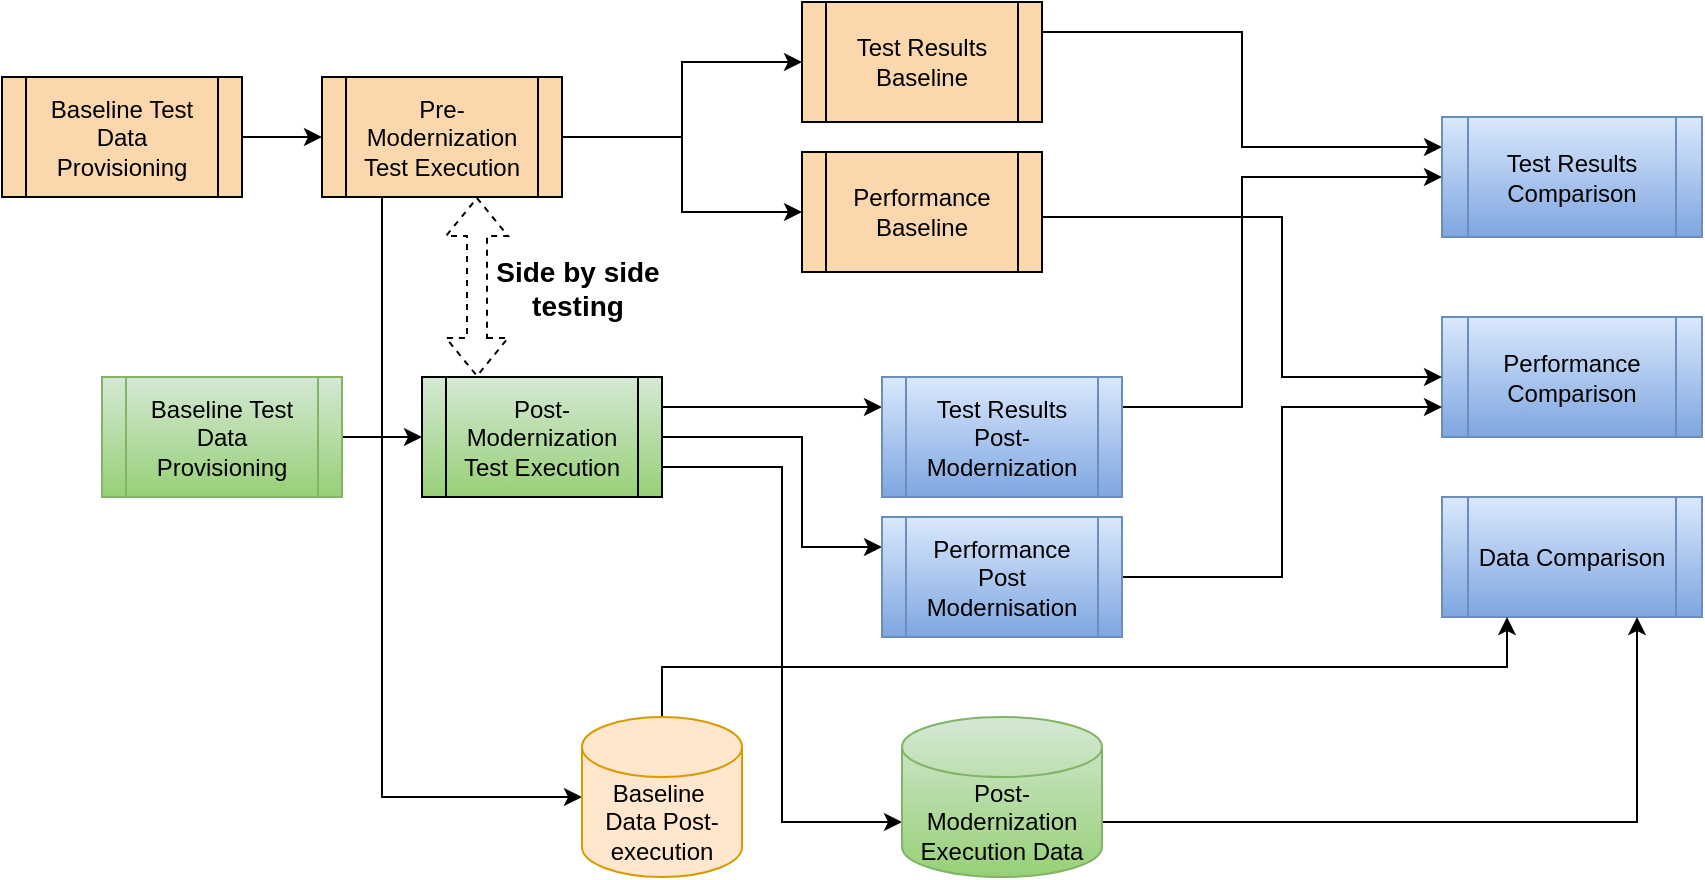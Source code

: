 <mxfile version="20.8.18" type="github">
  <diagram name="Page-1" id="lryW137A7_xecyd_qi0n">
    <mxGraphModel dx="954" dy="647" grid="1" gridSize="10" guides="1" tooltips="1" connect="1" arrows="1" fold="1" page="1" pageScale="1" pageWidth="827" pageHeight="1169" math="0" shadow="0">
      <root>
        <mxCell id="0" />
        <mxCell id="1" parent="0" />
        <mxCell id="WqO82yuMAQhep9-diVYG-1" style="edgeStyle=orthogonalEdgeStyle;rounded=0;orthogonalLoop=1;jettySize=auto;html=1;exitX=1;exitY=0.5;exitDx=0;exitDy=0;entryX=0;entryY=0.5;entryDx=0;entryDy=0;" edge="1" parent="1" source="WqO82yuMAQhep9-diVYG-4" target="WqO82yuMAQhep9-diVYG-6">
          <mxGeometry relative="1" as="geometry" />
        </mxCell>
        <mxCell id="WqO82yuMAQhep9-diVYG-2" style="edgeStyle=orthogonalEdgeStyle;rounded=0;orthogonalLoop=1;jettySize=auto;html=1;exitX=0.25;exitY=1;exitDx=0;exitDy=0;entryX=0;entryY=0.5;entryDx=0;entryDy=0;entryPerimeter=0;" edge="1" parent="1" source="WqO82yuMAQhep9-diVYG-4" target="WqO82yuMAQhep9-diVYG-18">
          <mxGeometry relative="1" as="geometry" />
        </mxCell>
        <mxCell id="WqO82yuMAQhep9-diVYG-3" style="edgeStyle=orthogonalEdgeStyle;rounded=0;orthogonalLoop=1;jettySize=auto;html=1;exitX=1;exitY=0.5;exitDx=0;exitDy=0;" edge="1" parent="1" source="WqO82yuMAQhep9-diVYG-4" target="WqO82yuMAQhep9-diVYG-25">
          <mxGeometry relative="1" as="geometry" />
        </mxCell>
        <mxCell id="WqO82yuMAQhep9-diVYG-4" value="Pre-Modernization Test Execution" style="shape=process;whiteSpace=wrap;html=1;backgroundOutline=1;fillColor=#fad7ac;" vertex="1" parent="1">
          <mxGeometry x="170" y="117.5" width="120" height="60" as="geometry" />
        </mxCell>
        <mxCell id="WqO82yuMAQhep9-diVYG-5" style="edgeStyle=orthogonalEdgeStyle;rounded=0;orthogonalLoop=1;jettySize=auto;html=1;exitX=1;exitY=0.25;exitDx=0;exitDy=0;entryX=0;entryY=0.25;entryDx=0;entryDy=0;" edge="1" parent="1" source="WqO82yuMAQhep9-diVYG-6" target="WqO82yuMAQhep9-diVYG-15">
          <mxGeometry relative="1" as="geometry" />
        </mxCell>
        <mxCell id="WqO82yuMAQhep9-diVYG-6" value="Test Results Baseline" style="shape=process;whiteSpace=wrap;html=1;backgroundOutline=1;fillColor=#fad7ac;" vertex="1" parent="1">
          <mxGeometry x="410" y="80" width="120" height="60" as="geometry" />
        </mxCell>
        <mxCell id="WqO82yuMAQhep9-diVYG-7" style="edgeStyle=orthogonalEdgeStyle;rounded=0;orthogonalLoop=1;jettySize=auto;html=1;exitX=1;exitY=0.5;exitDx=0;exitDy=0;entryX=0;entryY=0.5;entryDx=0;entryDy=0;" edge="1" parent="1" source="WqO82yuMAQhep9-diVYG-8" target="WqO82yuMAQhep9-diVYG-4">
          <mxGeometry relative="1" as="geometry" />
        </mxCell>
        <mxCell id="WqO82yuMAQhep9-diVYG-8" value="Baseline Test Data Provisioning" style="shape=process;whiteSpace=wrap;html=1;backgroundOutline=1;fillColor=#fad7ac;" vertex="1" parent="1">
          <mxGeometry x="10" y="117.5" width="120" height="60" as="geometry" />
        </mxCell>
        <mxCell id="WqO82yuMAQhep9-diVYG-9" style="edgeStyle=orthogonalEdgeStyle;rounded=0;orthogonalLoop=1;jettySize=auto;html=1;exitX=1;exitY=0.75;exitDx=0;exitDy=0;entryX=0;entryY=0;entryDx=0;entryDy=52.5;entryPerimeter=0;" edge="1" parent="1" source="WqO82yuMAQhep9-diVYG-12" target="WqO82yuMAQhep9-diVYG-20">
          <mxGeometry relative="1" as="geometry">
            <Array as="points">
              <mxPoint x="400" y="312.5" />
              <mxPoint x="400" y="490.5" />
            </Array>
          </mxGeometry>
        </mxCell>
        <mxCell id="WqO82yuMAQhep9-diVYG-10" style="edgeStyle=orthogonalEdgeStyle;rounded=0;orthogonalLoop=1;jettySize=auto;html=1;exitX=1;exitY=0.25;exitDx=0;exitDy=0;entryX=0;entryY=0.25;entryDx=0;entryDy=0;" edge="1" parent="1" source="WqO82yuMAQhep9-diVYG-12" target="WqO82yuMAQhep9-diVYG-14">
          <mxGeometry relative="1" as="geometry" />
        </mxCell>
        <mxCell id="WqO82yuMAQhep9-diVYG-11" style="edgeStyle=orthogonalEdgeStyle;rounded=0;orthogonalLoop=1;jettySize=auto;html=1;exitX=1;exitY=0.5;exitDx=0;exitDy=0;entryX=0;entryY=0.25;entryDx=0;entryDy=0;" edge="1" parent="1" source="WqO82yuMAQhep9-diVYG-12" target="WqO82yuMAQhep9-diVYG-27">
          <mxGeometry relative="1" as="geometry">
            <Array as="points">
              <mxPoint x="410" y="297.5" />
              <mxPoint x="410" y="352.5" />
            </Array>
          </mxGeometry>
        </mxCell>
        <mxCell id="WqO82yuMAQhep9-diVYG-12" value="Post-Modernization Test Execution" style="shape=process;whiteSpace=wrap;html=1;backgroundOutline=1;gradientColor=#97d077;fillColor=#d5e8d4;" vertex="1" parent="1">
          <mxGeometry x="220" y="267.5" width="120" height="60" as="geometry" />
        </mxCell>
        <mxCell id="WqO82yuMAQhep9-diVYG-13" style="edgeStyle=orthogonalEdgeStyle;rounded=0;orthogonalLoop=1;jettySize=auto;html=1;exitX=1;exitY=0.25;exitDx=0;exitDy=0;entryX=0;entryY=0.5;entryDx=0;entryDy=0;" edge="1" parent="1" source="WqO82yuMAQhep9-diVYG-14" target="WqO82yuMAQhep9-diVYG-15">
          <mxGeometry relative="1" as="geometry">
            <Array as="points">
              <mxPoint x="630" y="282.5" />
              <mxPoint x="630" y="167.5" />
            </Array>
          </mxGeometry>
        </mxCell>
        <mxCell id="WqO82yuMAQhep9-diVYG-14" value="Test Results Post-Modernization" style="shape=process;whiteSpace=wrap;html=1;backgroundOutline=1;gradientColor=#7ea6e0;fillColor=#dae8fc;strokeColor=#6c8ebf;" vertex="1" parent="1">
          <mxGeometry x="450" y="267.5" width="120" height="60" as="geometry" />
        </mxCell>
        <mxCell id="WqO82yuMAQhep9-diVYG-15" value="Test Results Comparison" style="shape=process;whiteSpace=wrap;html=1;backgroundOutline=1;gradientColor=#7ea6e0;fillColor=#dae8fc;strokeColor=#6c8ebf;" vertex="1" parent="1">
          <mxGeometry x="730" y="137.5" width="130" height="60" as="geometry" />
        </mxCell>
        <mxCell id="WqO82yuMAQhep9-diVYG-16" value="Data Comparison" style="shape=process;whiteSpace=wrap;html=1;backgroundOutline=1;gradientColor=#7ea6e0;fillColor=#dae8fc;strokeColor=#6c8ebf;" vertex="1" parent="1">
          <mxGeometry x="730" y="327.5" width="130" height="60" as="geometry" />
        </mxCell>
        <mxCell id="WqO82yuMAQhep9-diVYG-17" style="edgeStyle=orthogonalEdgeStyle;rounded=0;orthogonalLoop=1;jettySize=auto;html=1;exitX=0.5;exitY=0;exitDx=0;exitDy=0;exitPerimeter=0;entryX=0.25;entryY=1;entryDx=0;entryDy=0;" edge="1" parent="1" source="WqO82yuMAQhep9-diVYG-18" target="WqO82yuMAQhep9-diVYG-16">
          <mxGeometry relative="1" as="geometry" />
        </mxCell>
        <mxCell id="WqO82yuMAQhep9-diVYG-18" value="Baseline&amp;nbsp; Data Post-execution" style="shape=cylinder3;whiteSpace=wrap;html=1;boundedLbl=1;backgroundOutline=1;size=15;fillColor=#ffe6cc;strokeColor=#d79b00;" vertex="1" parent="1">
          <mxGeometry x="300" y="437.5" width="80" height="80" as="geometry" />
        </mxCell>
        <mxCell id="WqO82yuMAQhep9-diVYG-19" style="edgeStyle=orthogonalEdgeStyle;rounded=0;orthogonalLoop=1;jettySize=auto;html=1;exitX=1;exitY=0;exitDx=0;exitDy=52.5;exitPerimeter=0;entryX=0.75;entryY=1;entryDx=0;entryDy=0;" edge="1" parent="1" source="WqO82yuMAQhep9-diVYG-20" target="WqO82yuMAQhep9-diVYG-16">
          <mxGeometry relative="1" as="geometry" />
        </mxCell>
        <mxCell id="WqO82yuMAQhep9-diVYG-20" value="Post-Modernization Execution Data" style="shape=cylinder3;whiteSpace=wrap;html=1;boundedLbl=1;backgroundOutline=1;size=15;fillColor=#d5e8d4;gradientColor=#97d077;strokeColor=#82b366;" vertex="1" parent="1">
          <mxGeometry x="460" y="437.5" width="100" height="80" as="geometry" />
        </mxCell>
        <mxCell id="WqO82yuMAQhep9-diVYG-21" value="" style="shape=flexArrow;endArrow=classic;startArrow=classic;html=1;rounded=0;dashed=1;edgeStyle=orthogonalEdgeStyle;" edge="1" parent="1">
          <mxGeometry width="100" height="100" relative="1" as="geometry">
            <mxPoint x="247.5" y="267.5" as="sourcePoint" />
            <mxPoint x="247.5" y="177.5" as="targetPoint" />
          </mxGeometry>
        </mxCell>
        <mxCell id="WqO82yuMAQhep9-diVYG-22" value="&lt;font style=&quot;font-size: 14px&quot;&gt;&lt;b&gt;Side by side testing&lt;/b&gt;&lt;/font&gt;" style="text;html=1;strokeColor=none;fillColor=none;align=center;verticalAlign=middle;whiteSpace=wrap;rounded=0;" vertex="1" parent="1">
          <mxGeometry x="252.5" y="207.5" width="90" height="30" as="geometry" />
        </mxCell>
        <mxCell id="WqO82yuMAQhep9-diVYG-23" value="Performance Comparison" style="shape=process;whiteSpace=wrap;html=1;backgroundOutline=1;gradientColor=#7ea6e0;fillColor=#dae8fc;strokeColor=#6c8ebf;" vertex="1" parent="1">
          <mxGeometry x="730" y="237.5" width="130" height="60" as="geometry" />
        </mxCell>
        <mxCell id="WqO82yuMAQhep9-diVYG-24" style="edgeStyle=orthogonalEdgeStyle;rounded=0;orthogonalLoop=1;jettySize=auto;html=1;exitX=1;exitY=0.5;exitDx=0;exitDy=0;entryX=0;entryY=0.5;entryDx=0;entryDy=0;" edge="1" parent="1" source="WqO82yuMAQhep9-diVYG-25" target="WqO82yuMAQhep9-diVYG-23">
          <mxGeometry relative="1" as="geometry">
            <Array as="points">
              <mxPoint x="650" y="187.5" />
              <mxPoint x="650" y="267.5" />
            </Array>
          </mxGeometry>
        </mxCell>
        <mxCell id="WqO82yuMAQhep9-diVYG-25" value="Performance Baseline" style="shape=process;whiteSpace=wrap;html=1;backgroundOutline=1;fillColor=#fad7ac;" vertex="1" parent="1">
          <mxGeometry x="410" y="155" width="120" height="60" as="geometry" />
        </mxCell>
        <mxCell id="WqO82yuMAQhep9-diVYG-26" style="edgeStyle=orthogonalEdgeStyle;rounded=0;orthogonalLoop=1;jettySize=auto;html=1;exitX=1;exitY=0.5;exitDx=0;exitDy=0;entryX=0;entryY=0.75;entryDx=0;entryDy=0;" edge="1" parent="1" source="WqO82yuMAQhep9-diVYG-27" target="WqO82yuMAQhep9-diVYG-23">
          <mxGeometry relative="1" as="geometry" />
        </mxCell>
        <mxCell id="WqO82yuMAQhep9-diVYG-27" value="Performance Post Modernisation" style="shape=process;whiteSpace=wrap;html=1;backgroundOutline=1;gradientColor=#7ea6e0;fillColor=#dae8fc;strokeColor=#6c8ebf;" vertex="1" parent="1">
          <mxGeometry x="450" y="337.5" width="120" height="60" as="geometry" />
        </mxCell>
        <mxCell id="WqO82yuMAQhep9-diVYG-28" style="edgeStyle=orthogonalEdgeStyle;rounded=0;orthogonalLoop=1;jettySize=auto;html=1;exitX=1;exitY=0.5;exitDx=0;exitDy=0;entryX=0;entryY=0.5;entryDx=0;entryDy=0;" edge="1" parent="1" source="WqO82yuMAQhep9-diVYG-29" target="WqO82yuMAQhep9-diVYG-12">
          <mxGeometry relative="1" as="geometry" />
        </mxCell>
        <mxCell id="WqO82yuMAQhep9-diVYG-29" value="Baseline Test Data Provisioning" style="shape=process;whiteSpace=wrap;html=1;backgroundOutline=1;fillColor=#d5e8d4;gradientColor=#97d077;strokeColor=#82b366;" vertex="1" parent="1">
          <mxGeometry x="60" y="267.5" width="120" height="60" as="geometry" />
        </mxCell>
      </root>
    </mxGraphModel>
  </diagram>
</mxfile>
